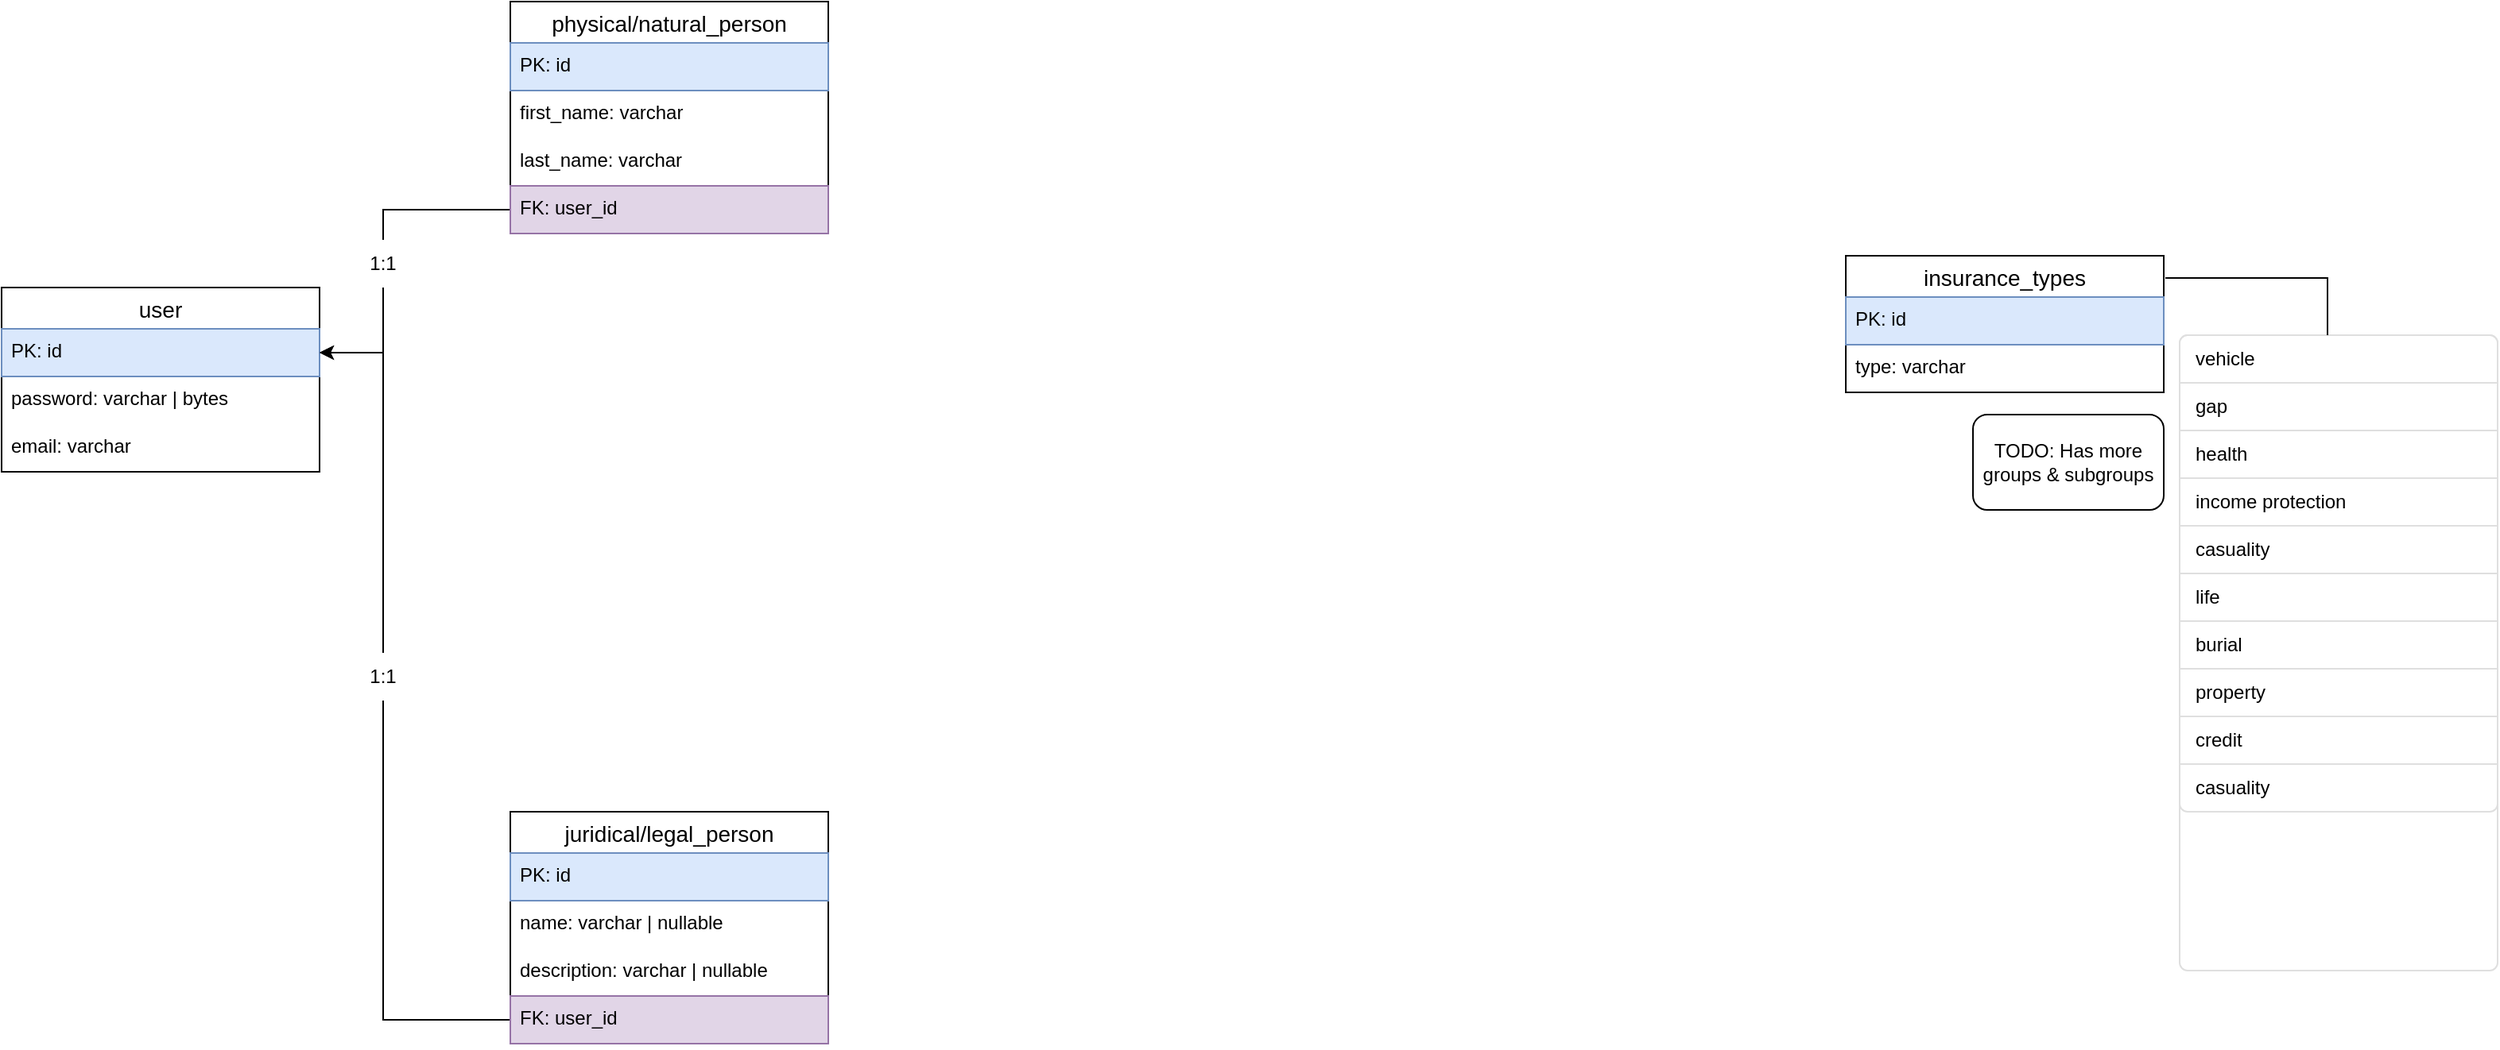 <mxfile version="16.5.2" type="github">
  <diagram id="t3EWiVwUvF7SmmPXYktw" name="Page-1">
    <mxGraphModel dx="1422" dy="796" grid="1" gridSize="10" guides="1" tooltips="1" connect="1" arrows="1" fold="1" page="1" pageScale="1" pageWidth="827" pageHeight="1169" math="0" shadow="0">
      <root>
        <mxCell id="0" />
        <mxCell id="1" parent="0" />
        <mxCell id="D0npfCrVtdF0pB81JI64-3" value="user" style="swimlane;fontStyle=0;childLayout=stackLayout;horizontal=1;startSize=26;horizontalStack=0;resizeParent=1;resizeParentMax=0;resizeLast=0;collapsible=1;marginBottom=0;align=center;fontSize=14;" parent="1" vertex="1">
          <mxGeometry x="40" y="240" width="200" height="116" as="geometry" />
        </mxCell>
        <mxCell id="D0npfCrVtdF0pB81JI64-4" value="PK: id" style="text;strokeColor=#6c8ebf;fillColor=#dae8fc;spacingLeft=4;spacingRight=4;overflow=hidden;rotatable=0;points=[[0,0.5],[1,0.5]];portConstraint=eastwest;fontSize=12;" parent="D0npfCrVtdF0pB81JI64-3" vertex="1">
          <mxGeometry y="26" width="200" height="30" as="geometry" />
        </mxCell>
        <mxCell id="D0npfCrVtdF0pB81JI64-6" value="password: varchar | bytes" style="text;strokeColor=none;fillColor=none;spacingLeft=4;spacingRight=4;overflow=hidden;rotatable=0;points=[[0,0.5],[1,0.5]];portConstraint=eastwest;fontSize=12;" parent="D0npfCrVtdF0pB81JI64-3" vertex="1">
          <mxGeometry y="56" width="200" height="30" as="geometry" />
        </mxCell>
        <mxCell id="D0npfCrVtdF0pB81JI64-7" value="email: varchar" style="text;strokeColor=none;fillColor=none;spacingLeft=4;spacingRight=4;overflow=hidden;rotatable=0;points=[[0,0.5],[1,0.5]];portConstraint=eastwest;fontSize=12;" parent="D0npfCrVtdF0pB81JI64-3" vertex="1">
          <mxGeometry y="86" width="200" height="30" as="geometry" />
        </mxCell>
        <mxCell id="_WX12jAoZObMtjHYHUED-15" value="" style="endArrow=classic;html=1;rounded=0;entryX=1;entryY=0.5;entryDx=0;entryDy=0;startArrow=none;" edge="1" parent="1" target="D0npfCrVtdF0pB81JI64-4">
          <mxGeometry width="50" height="50" relative="1" as="geometry">
            <mxPoint x="280" y="240" as="sourcePoint" />
            <mxPoint x="410" y="260" as="targetPoint" />
            <Array as="points">
              <mxPoint x="280" y="281" />
            </Array>
          </mxGeometry>
        </mxCell>
        <mxCell id="_WX12jAoZObMtjHYHUED-16" value="1:1" style="text;html=1;strokeColor=none;fillColor=none;align=center;verticalAlign=middle;whiteSpace=wrap;rounded=0;" vertex="1" parent="1">
          <mxGeometry x="250" y="210" width="60" height="30" as="geometry" />
        </mxCell>
        <mxCell id="_WX12jAoZObMtjHYHUED-17" value="" style="endArrow=none;html=1;rounded=0;exitX=0;exitY=0.5;exitDx=0;exitDy=0;entryX=0.5;entryY=0;entryDx=0;entryDy=0;" edge="1" parent="1" source="_WX12jAoZObMtjHYHUED-14" target="_WX12jAoZObMtjHYHUED-16">
          <mxGeometry width="50" height="50" relative="1" as="geometry">
            <mxPoint x="360" y="191" as="sourcePoint" />
            <mxPoint x="240" y="281" as="targetPoint" />
            <Array as="points">
              <mxPoint x="280" y="191" />
            </Array>
          </mxGeometry>
        </mxCell>
        <mxCell id="_WX12jAoZObMtjHYHUED-26" value="" style="endArrow=classic;html=1;rounded=0;entryX=1;entryY=0.5;entryDx=0;entryDy=0;exitX=0.5;exitY=0;exitDx=0;exitDy=0;startArrow=none;" edge="1" parent="1" source="_WX12jAoZObMtjHYHUED-27" target="D0npfCrVtdF0pB81JI64-4">
          <mxGeometry width="50" height="50" relative="1" as="geometry">
            <mxPoint x="360" y="460" as="sourcePoint" />
            <mxPoint x="410" y="410" as="targetPoint" />
            <Array as="points">
              <mxPoint x="280" y="281" />
            </Array>
          </mxGeometry>
        </mxCell>
        <mxCell id="_WX12jAoZObMtjHYHUED-27" value="1:1" style="text;html=1;strokeColor=none;fillColor=none;align=center;verticalAlign=middle;whiteSpace=wrap;rounded=0;" vertex="1" parent="1">
          <mxGeometry x="250" y="470" width="60" height="30" as="geometry" />
        </mxCell>
        <mxCell id="_WX12jAoZObMtjHYHUED-28" value="" style="endArrow=none;html=1;rounded=0;exitX=0;exitY=0.5;exitDx=0;exitDy=0;entryX=0.5;entryY=1;entryDx=0;entryDy=0;" edge="1" parent="1" source="_WX12jAoZObMtjHYHUED-24" target="_WX12jAoZObMtjHYHUED-27">
          <mxGeometry width="50" height="50" relative="1" as="geometry">
            <mxPoint x="360" y="561" as="sourcePoint" />
            <mxPoint x="280" y="480" as="targetPoint" />
            <Array as="points">
              <mxPoint x="280" y="701" />
            </Array>
          </mxGeometry>
        </mxCell>
        <mxCell id="_WX12jAoZObMtjHYHUED-4" value="physical/natural_person" style="swimlane;fontStyle=0;childLayout=stackLayout;horizontal=1;startSize=26;horizontalStack=0;resizeParent=1;resizeParentMax=0;resizeLast=0;collapsible=1;marginBottom=0;align=center;fontSize=14;" vertex="1" parent="1">
          <mxGeometry x="360" y="60" width="200" height="146" as="geometry" />
        </mxCell>
        <mxCell id="_WX12jAoZObMtjHYHUED-5" value="PK: id" style="text;strokeColor=#6c8ebf;fillColor=#dae8fc;spacingLeft=4;spacingRight=4;overflow=hidden;rotatable=0;points=[[0,0.5],[1,0.5]];portConstraint=eastwest;fontSize=12;" vertex="1" parent="_WX12jAoZObMtjHYHUED-4">
          <mxGeometry y="26" width="200" height="30" as="geometry" />
        </mxCell>
        <mxCell id="_WX12jAoZObMtjHYHUED-6" value="first_name: varchar" style="text;strokeColor=none;fillColor=none;spacingLeft=4;spacingRight=4;overflow=hidden;rotatable=0;points=[[0,0.5],[1,0.5]];portConstraint=eastwest;fontSize=12;" vertex="1" parent="_WX12jAoZObMtjHYHUED-4">
          <mxGeometry y="56" width="200" height="30" as="geometry" />
        </mxCell>
        <mxCell id="_WX12jAoZObMtjHYHUED-7" value="last_name: varchar" style="text;strokeColor=none;fillColor=none;spacingLeft=4;spacingRight=4;overflow=hidden;rotatable=0;points=[[0,0.5],[1,0.5]];portConstraint=eastwest;fontSize=12;" vertex="1" parent="_WX12jAoZObMtjHYHUED-4">
          <mxGeometry y="86" width="200" height="30" as="geometry" />
        </mxCell>
        <mxCell id="_WX12jAoZObMtjHYHUED-14" value="FK: user_id" style="text;strokeColor=#9673a6;fillColor=#e1d5e7;spacingLeft=4;spacingRight=4;overflow=hidden;rotatable=0;points=[[0,0.5],[1,0.5]];portConstraint=eastwest;fontSize=12;" vertex="1" parent="_WX12jAoZObMtjHYHUED-4">
          <mxGeometry y="116" width="200" height="30" as="geometry" />
        </mxCell>
        <mxCell id="_WX12jAoZObMtjHYHUED-19" value="juridical/legal_person" style="swimlane;fontStyle=0;childLayout=stackLayout;horizontal=1;startSize=26;horizontalStack=0;resizeParent=1;resizeParentMax=0;resizeLast=0;collapsible=1;marginBottom=0;align=center;fontSize=14;" vertex="1" parent="1">
          <mxGeometry x="360" y="570" width="200" height="146" as="geometry" />
        </mxCell>
        <mxCell id="_WX12jAoZObMtjHYHUED-20" value="PK: id" style="text;strokeColor=#6c8ebf;fillColor=#dae8fc;spacingLeft=4;spacingRight=4;overflow=hidden;rotatable=0;points=[[0,0.5],[1,0.5]];portConstraint=eastwest;fontSize=12;" vertex="1" parent="_WX12jAoZObMtjHYHUED-19">
          <mxGeometry y="26" width="200" height="30" as="geometry" />
        </mxCell>
        <mxCell id="_WX12jAoZObMtjHYHUED-21" value="name: varchar | nullable" style="text;strokeColor=none;fillColor=none;spacingLeft=4;spacingRight=4;overflow=hidden;rotatable=0;points=[[0,0.5],[1,0.5]];portConstraint=eastwest;fontSize=12;" vertex="1" parent="_WX12jAoZObMtjHYHUED-19">
          <mxGeometry y="56" width="200" height="30" as="geometry" />
        </mxCell>
        <mxCell id="_WX12jAoZObMtjHYHUED-22" value="description: varchar | nullable" style="text;strokeColor=none;fillColor=none;spacingLeft=4;spacingRight=4;overflow=hidden;rotatable=0;points=[[0,0.5],[1,0.5]];portConstraint=eastwest;fontSize=12;" vertex="1" parent="_WX12jAoZObMtjHYHUED-19">
          <mxGeometry y="86" width="200" height="30" as="geometry" />
        </mxCell>
        <mxCell id="_WX12jAoZObMtjHYHUED-24" value="FK: user_id" style="text;strokeColor=#9673a6;fillColor=#e1d5e7;spacingLeft=4;spacingRight=4;overflow=hidden;rotatable=0;points=[[0,0.5],[1,0.5]];portConstraint=eastwest;fontSize=12;" vertex="1" parent="_WX12jAoZObMtjHYHUED-19">
          <mxGeometry y="116" width="200" height="30" as="geometry" />
        </mxCell>
        <mxCell id="_WX12jAoZObMtjHYHUED-38" value="insurance_types" style="swimlane;fontStyle=0;childLayout=stackLayout;horizontal=1;startSize=26;horizontalStack=0;resizeParent=1;resizeParentMax=0;resizeLast=0;collapsible=1;marginBottom=0;align=center;fontSize=14;" vertex="1" parent="1">
          <mxGeometry x="1200" y="220" width="200" height="86" as="geometry" />
        </mxCell>
        <mxCell id="_WX12jAoZObMtjHYHUED-39" value="PK: id" style="text;strokeColor=#6c8ebf;fillColor=#dae8fc;spacingLeft=4;spacingRight=4;overflow=hidden;rotatable=0;points=[[0,0.5],[1,0.5]];portConstraint=eastwest;fontSize=12;" vertex="1" parent="_WX12jAoZObMtjHYHUED-38">
          <mxGeometry y="26" width="200" height="30" as="geometry" />
        </mxCell>
        <mxCell id="_WX12jAoZObMtjHYHUED-40" value="type: varchar" style="text;strokeColor=none;fillColor=none;spacingLeft=4;spacingRight=4;overflow=hidden;rotatable=0;points=[[0,0.5],[1,0.5]];portConstraint=eastwest;fontSize=12;" vertex="1" parent="_WX12jAoZObMtjHYHUED-38">
          <mxGeometry y="56" width="200" height="30" as="geometry" />
        </mxCell>
        <mxCell id="_WX12jAoZObMtjHYHUED-42" value="" style="html=1;shadow=0;dashed=0;shape=mxgraph.bootstrap.rrect;rSize=5;strokeColor=#DFDFDF;html=1;whiteSpace=wrap;fillColor=#FFFFFF;fontColor=#000000;" vertex="1" parent="1">
          <mxGeometry x="1410" y="270" width="200" height="400" as="geometry" />
        </mxCell>
        <mxCell id="_WX12jAoZObMtjHYHUED-43" value="vehicle" style="strokeColor=inherit;fillColor=inherit;gradientColor=inherit;fontColor=inherit;html=1;shadow=0;dashed=0;shape=mxgraph.bootstrap.topButton;rSize=5;perimeter=none;whiteSpace=wrap;resizeWidth=1;align=left;spacing=10;" vertex="1" parent="_WX12jAoZObMtjHYHUED-42">
          <mxGeometry width="200" height="30" relative="1" as="geometry" />
        </mxCell>
        <mxCell id="_WX12jAoZObMtjHYHUED-44" value="gap" style="strokeColor=inherit;fillColor=inherit;gradientColor=inherit;fontColor=inherit;html=1;shadow=0;dashed=0;perimeter=none;whiteSpace=wrap;resizeWidth=1;align=left;spacing=10;" vertex="1" parent="_WX12jAoZObMtjHYHUED-42">
          <mxGeometry width="200" height="30" relative="1" as="geometry">
            <mxPoint y="30" as="offset" />
          </mxGeometry>
        </mxCell>
        <mxCell id="_WX12jAoZObMtjHYHUED-45" value="health" style="strokeColor=inherit;fillColor=inherit;gradientColor=inherit;fontColor=inherit;html=1;shadow=0;dashed=0;perimeter=none;whiteSpace=wrap;resizeWidth=1;align=left;spacing=10;" vertex="1" parent="_WX12jAoZObMtjHYHUED-42">
          <mxGeometry width="200" height="30" relative="1" as="geometry">
            <mxPoint y="60" as="offset" />
          </mxGeometry>
        </mxCell>
        <mxCell id="_WX12jAoZObMtjHYHUED-46" value="income protection" style="strokeColor=inherit;fillColor=inherit;gradientColor=inherit;fontColor=inherit;html=1;shadow=0;dashed=0;perimeter=none;whiteSpace=wrap;resizeWidth=1;align=left;spacing=10;" vertex="1" parent="_WX12jAoZObMtjHYHUED-42">
          <mxGeometry width="200" height="30" relative="1" as="geometry">
            <mxPoint y="90" as="offset" />
          </mxGeometry>
        </mxCell>
        <mxCell id="_WX12jAoZObMtjHYHUED-47" value="casuality" style="strokeColor=inherit;fillColor=inherit;gradientColor=inherit;fontColor=inherit;html=1;shadow=0;dashed=0;shape=mxgraph.bootstrap.bottomButton;rSize=5;perimeter=none;whiteSpace=wrap;resizeWidth=1;resizeHeight=0;align=left;spacing=10;" vertex="1" parent="_WX12jAoZObMtjHYHUED-42">
          <mxGeometry y="1" width="200" height="30" relative="1" as="geometry">
            <mxPoint y="-130" as="offset" />
          </mxGeometry>
        </mxCell>
        <mxCell id="_WX12jAoZObMtjHYHUED-57" value="casuality" style="strokeColor=inherit;fillColor=inherit;gradientColor=inherit;fontColor=inherit;html=1;shadow=0;dashed=0;perimeter=none;whiteSpace=wrap;resizeWidth=1;align=left;spacing=10;" vertex="1" parent="_WX12jAoZObMtjHYHUED-42">
          <mxGeometry y="120" width="200" height="30" as="geometry" />
        </mxCell>
        <mxCell id="_WX12jAoZObMtjHYHUED-58" value="life" style="strokeColor=inherit;fillColor=inherit;gradientColor=inherit;fontColor=inherit;html=1;shadow=0;dashed=0;perimeter=none;whiteSpace=wrap;resizeWidth=1;align=left;spacing=10;" vertex="1" parent="_WX12jAoZObMtjHYHUED-42">
          <mxGeometry y="150" width="200" height="30" as="geometry" />
        </mxCell>
        <mxCell id="_WX12jAoZObMtjHYHUED-59" value="burial" style="strokeColor=inherit;fillColor=inherit;gradientColor=inherit;fontColor=inherit;html=1;shadow=0;dashed=0;perimeter=none;whiteSpace=wrap;resizeWidth=1;align=left;spacing=10;" vertex="1" parent="_WX12jAoZObMtjHYHUED-42">
          <mxGeometry y="180" width="200" height="30" as="geometry" />
        </mxCell>
        <mxCell id="_WX12jAoZObMtjHYHUED-60" value="property" style="strokeColor=inherit;fillColor=inherit;gradientColor=inherit;fontColor=inherit;html=1;shadow=0;dashed=0;perimeter=none;whiteSpace=wrap;resizeWidth=1;align=left;spacing=10;" vertex="1" parent="_WX12jAoZObMtjHYHUED-42">
          <mxGeometry y="210" width="200" height="30" as="geometry" />
        </mxCell>
        <mxCell id="_WX12jAoZObMtjHYHUED-61" value="credit" style="strokeColor=inherit;fillColor=inherit;gradientColor=inherit;fontColor=inherit;html=1;shadow=0;dashed=0;perimeter=none;whiteSpace=wrap;resizeWidth=1;align=left;spacing=10;" vertex="1" parent="_WX12jAoZObMtjHYHUED-42">
          <mxGeometry y="240" width="200" height="30" as="geometry" />
        </mxCell>
        <mxCell id="_WX12jAoZObMtjHYHUED-62" value="" style="endArrow=none;html=1;rounded=0;exitX=1.005;exitY=0.163;exitDx=0;exitDy=0;exitPerimeter=0;" edge="1" parent="1" source="_WX12jAoZObMtjHYHUED-38">
          <mxGeometry width="50" height="50" relative="1" as="geometry">
            <mxPoint x="1370" y="420" as="sourcePoint" />
            <mxPoint x="1503" y="270" as="targetPoint" />
            <Array as="points">
              <mxPoint x="1503" y="234" />
            </Array>
          </mxGeometry>
        </mxCell>
        <mxCell id="_WX12jAoZObMtjHYHUED-63" value="TODO: Has more groups &amp;amp; subgroups" style="rounded=1;whiteSpace=wrap;html=1;" vertex="1" parent="1">
          <mxGeometry x="1280" y="320" width="120" height="60" as="geometry" />
        </mxCell>
      </root>
    </mxGraphModel>
  </diagram>
</mxfile>
